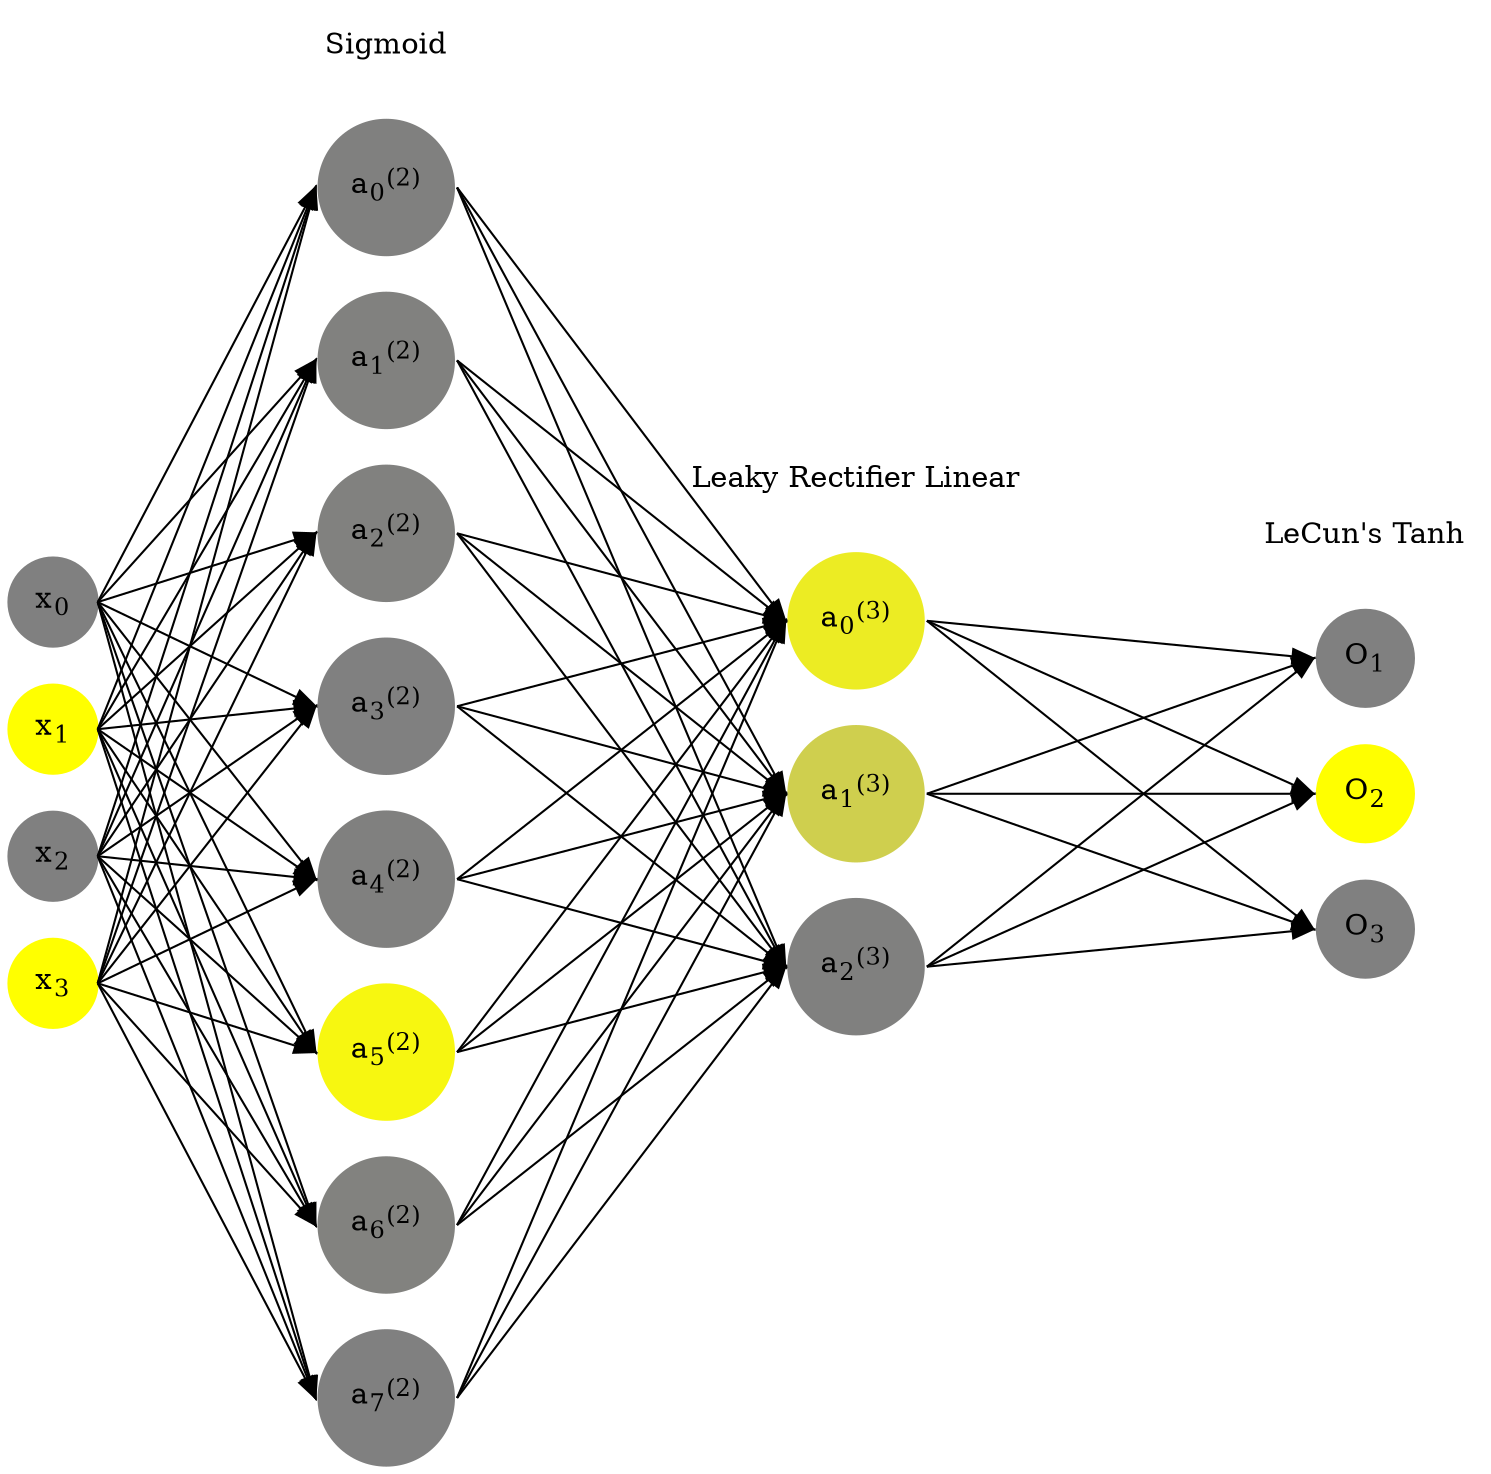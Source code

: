 digraph G {
	rankdir = LR;
	splines=false;
	edge[style=invis];
	ranksep= 1.4;
	{
	node [shape=circle, color="0.1667, 0.0, 0.5", style=filled, fillcolor="0.1667, 0.0, 0.5"];
	x0 [label=<x<sub>0</sub>>];
	}
	{
	node [shape=circle, color="0.1667, 1.0, 1.0", style=filled, fillcolor="0.1667, 1.0, 1.0"];
	x1 [label=<x<sub>1</sub>>];
	}
	{
	node [shape=circle, color="0.1667, 0.0, 0.5", style=filled, fillcolor="0.1667, 0.0, 0.5"];
	x2 [label=<x<sub>2</sub>>];
	}
	{
	node [shape=circle, color="0.1667, 1.0, 1.0", style=filled, fillcolor="0.1667, 1.0, 1.0"];
	x3 [label=<x<sub>3</sub>>];
	}
	{
	node [shape=circle, color="0.1667, 0.004245, 0.502123", style=filled, fillcolor="0.1667, 0.004245, 0.502123"];
	a02 [label=<a<sub>0</sub><sup>(2)</sup>>];
	}
	{
	node [shape=circle, color="0.1667, 0.008889, 0.504445", style=filled, fillcolor="0.1667, 0.008889, 0.504445"];
	a12 [label=<a<sub>1</sub><sup>(2)</sup>>];
	}
	{
	node [shape=circle, color="0.1667, 0.010248, 0.505124", style=filled, fillcolor="0.1667, 0.010248, 0.505124"];
	a22 [label=<a<sub>2</sub><sup>(2)</sup>>];
	}
	{
	node [shape=circle, color="0.1667, 0.000000, 0.500000", style=filled, fillcolor="0.1667, 0.000000, 0.500000"];
	a32 [label=<a<sub>3</sub><sup>(2)</sup>>];
	}
	{
	node [shape=circle, color="0.1667, 0.003837, 0.501919", style=filled, fillcolor="0.1667, 0.003837, 0.501919"];
	a42 [label=<a<sub>4</sub><sup>(2)</sup>>];
	}
	{
	node [shape=circle, color="0.1667, 0.935227, 0.967614", style=filled, fillcolor="0.1667, 0.935227, 0.967614"];
	a52 [label=<a<sub>5</sub><sup>(2)</sup>>];
	}
	{
	node [shape=circle, color="0.1667, 0.016035, 0.508018", style=filled, fillcolor="0.1667, 0.016035, 0.508018"];
	a62 [label=<a<sub>6</sub><sup>(2)</sup>>];
	}
	{
	node [shape=circle, color="0.1667, 0.000000, 0.500000", style=filled, fillcolor="0.1667, 0.000000, 0.500000"];
	a72 [label=<a<sub>7</sub><sup>(2)</sup>>];
	}
	{
	node [shape=circle, color="0.1667, 0.851444, 0.925722", style=filled, fillcolor="0.1667, 0.851444, 0.925722"];
	a03 [label=<a<sub>0</sub><sup>(3)</sup>>];
	}
	{
	node [shape=circle, color="0.1667, 0.624738, 0.812369", style=filled, fillcolor="0.1667, 0.624738, 0.812369"];
	a13 [label=<a<sub>1</sub><sup>(3)</sup>>];
	}
	{
	node [shape=circle, color="0.1667, 0.004909, 0.502455", style=filled, fillcolor="0.1667, 0.004909, 0.502455"];
	a23 [label=<a<sub>2</sub><sup>(3)</sup>>];
	}
	{
	node [shape=circle, color="0.1667, 0.0, 0.5", style=filled, fillcolor="0.1667, 0.0, 0.5"];
	O1 [label=<O<sub>1</sub>>];
	}
	{
	node [shape=circle, color="0.1667, 1.0, 1.0", style=filled, fillcolor="0.1667, 1.0, 1.0"];
	O2 [label=<O<sub>2</sub>>];
	}
	{
	node [shape=circle, color="0.1667, 0.0, 0.5", style=filled, fillcolor="0.1667, 0.0, 0.5"];
	O3 [label=<O<sub>3</sub>>];
	}
	{
	rank=same;
	x0->x1->x2->x3;
	}
	{
	rank=same;
	a02->a12->a22->a32->a42->a52->a62->a72;
	}
	{
	rank=same;
	a03->a13->a23;
	}
	{
	rank=same;
	O1->O2->O3;
	}
	l1 [shape=plaintext,label="Sigmoid"];
	l1->a02;
	{rank=same; l1;a02};
	l2 [shape=plaintext,label="Leaky Rectifier Linear"];
	l2->a03;
	{rank=same; l2;a03};
	l3 [shape=plaintext,label="LeCun's Tanh"];
	l3->O1;
	{rank=same; l3;O1};
edge[style=solid, tailport=e, headport=w];
	{x0;x1;x2;x3} -> {a02;a12;a22;a32;a42;a52;a62;a72};
	{a02;a12;a22;a32;a42;a52;a62;a72} -> {a03;a13;a23};
	{a03;a13;a23} -> {O1,O2,O3};
}